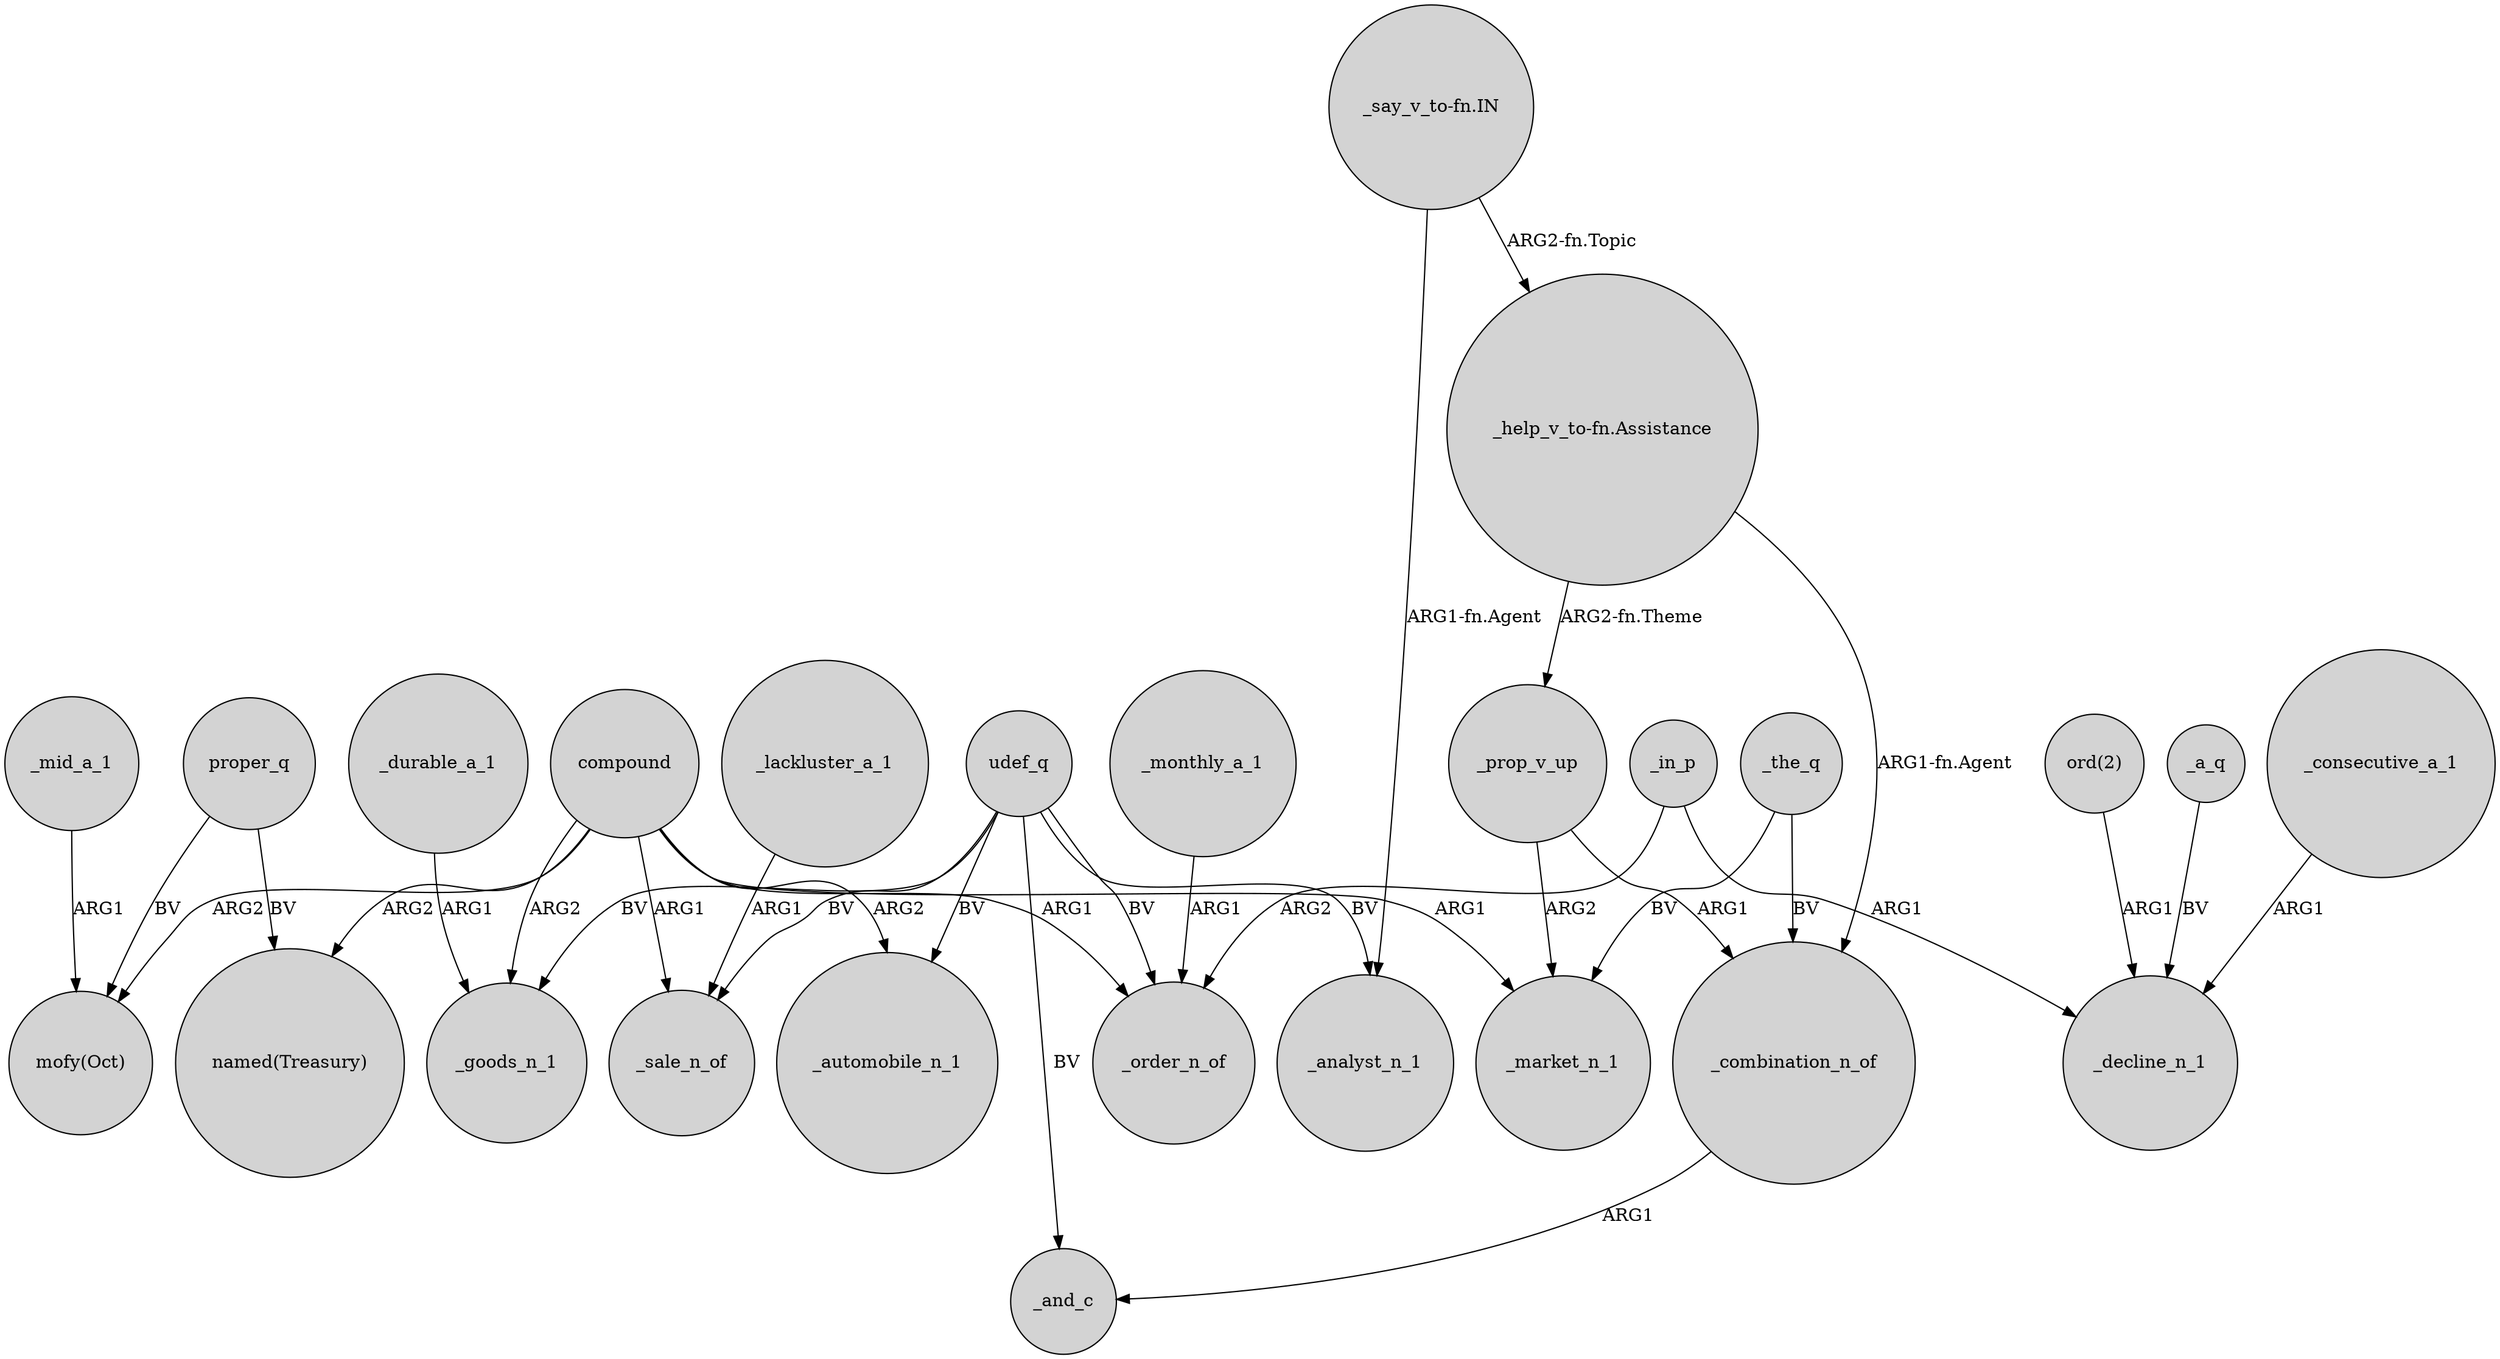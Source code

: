 digraph {
	node [shape=circle style=filled]
	_in_p -> _order_n_of [label=ARG2]
	compound -> "named(Treasury)" [label=ARG2]
	"_help_v_to-fn.Assistance" -> _prop_v_up [label="ARG2-fn.Theme"]
	compound -> _goods_n_1 [label=ARG2]
	udef_q -> _order_n_of [label=BV]
	udef_q -> _automobile_n_1 [label=BV]
	proper_q -> "mofy(Oct)" [label=BV]
	"ord(2)" -> _decline_n_1 [label=ARG1]
	_durable_a_1 -> _goods_n_1 [label=ARG1]
	_a_q -> _decline_n_1 [label=BV]
	_mid_a_1 -> "mofy(Oct)" [label=ARG1]
	"_help_v_to-fn.Assistance" -> _combination_n_of [label="ARG1-fn.Agent"]
	compound -> _order_n_of [label=ARG1]
	_the_q -> _combination_n_of [label=BV]
	"_say_v_to-fn.IN" -> _analyst_n_1 [label="ARG1-fn.Agent"]
	udef_q -> _goods_n_1 [label=BV]
	compound -> _automobile_n_1 [label=ARG2]
	_prop_v_up -> _combination_n_of [label=ARG1]
	_in_p -> _decline_n_1 [label=ARG1]
	proper_q -> "named(Treasury)" [label=BV]
	udef_q -> _sale_n_of [label=BV]
	_lackluster_a_1 -> _sale_n_of [label=ARG1]
	compound -> "mofy(Oct)" [label=ARG2]
	_prop_v_up -> _market_n_1 [label=ARG2]
	compound -> _market_n_1 [label=ARG1]
	_monthly_a_1 -> _order_n_of [label=ARG1]
	_the_q -> _market_n_1 [label=BV]
	udef_q -> _and_c [label=BV]
	udef_q -> _analyst_n_1 [label=BV]
	_consecutive_a_1 -> _decline_n_1 [label=ARG1]
	compound -> _sale_n_of [label=ARG1]
	"_say_v_to-fn.IN" -> "_help_v_to-fn.Assistance" [label="ARG2-fn.Topic"]
	_combination_n_of -> _and_c [label=ARG1]
}
